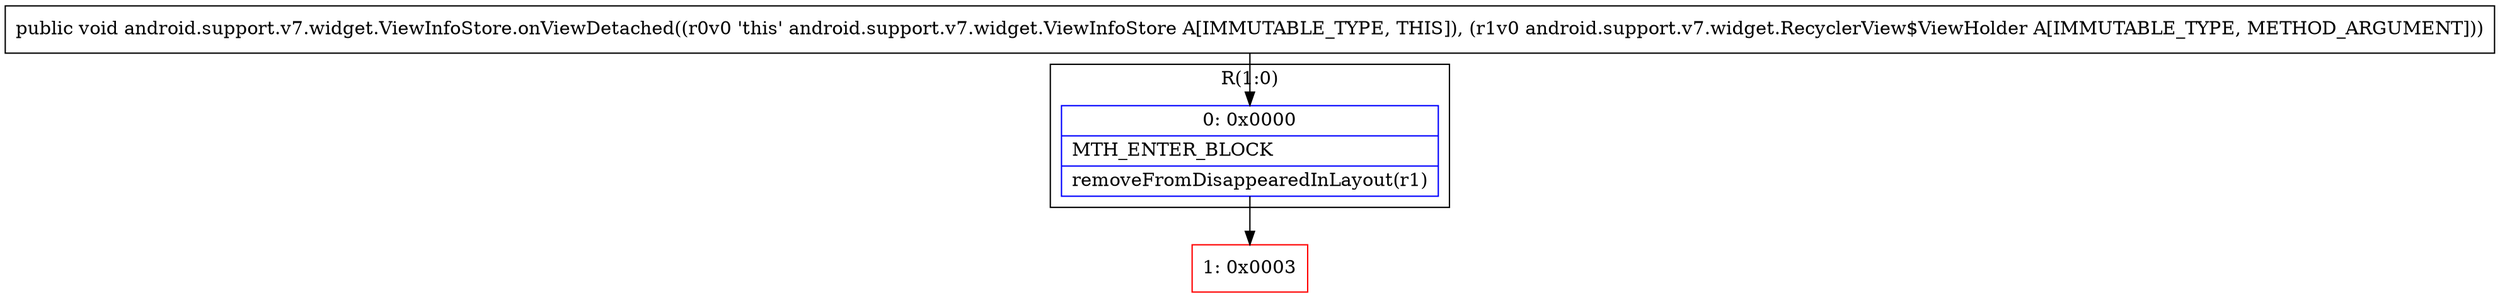 digraph "CFG forandroid.support.v7.widget.ViewInfoStore.onViewDetached(Landroid\/support\/v7\/widget\/RecyclerView$ViewHolder;)V" {
subgraph cluster_Region_1771719904 {
label = "R(1:0)";
node [shape=record,color=blue];
Node_0 [shape=record,label="{0\:\ 0x0000|MTH_ENTER_BLOCK\l|removeFromDisappearedInLayout(r1)\l}"];
}
Node_1 [shape=record,color=red,label="{1\:\ 0x0003}"];
MethodNode[shape=record,label="{public void android.support.v7.widget.ViewInfoStore.onViewDetached((r0v0 'this' android.support.v7.widget.ViewInfoStore A[IMMUTABLE_TYPE, THIS]), (r1v0 android.support.v7.widget.RecyclerView$ViewHolder A[IMMUTABLE_TYPE, METHOD_ARGUMENT])) }"];
MethodNode -> Node_0;
Node_0 -> Node_1;
}

